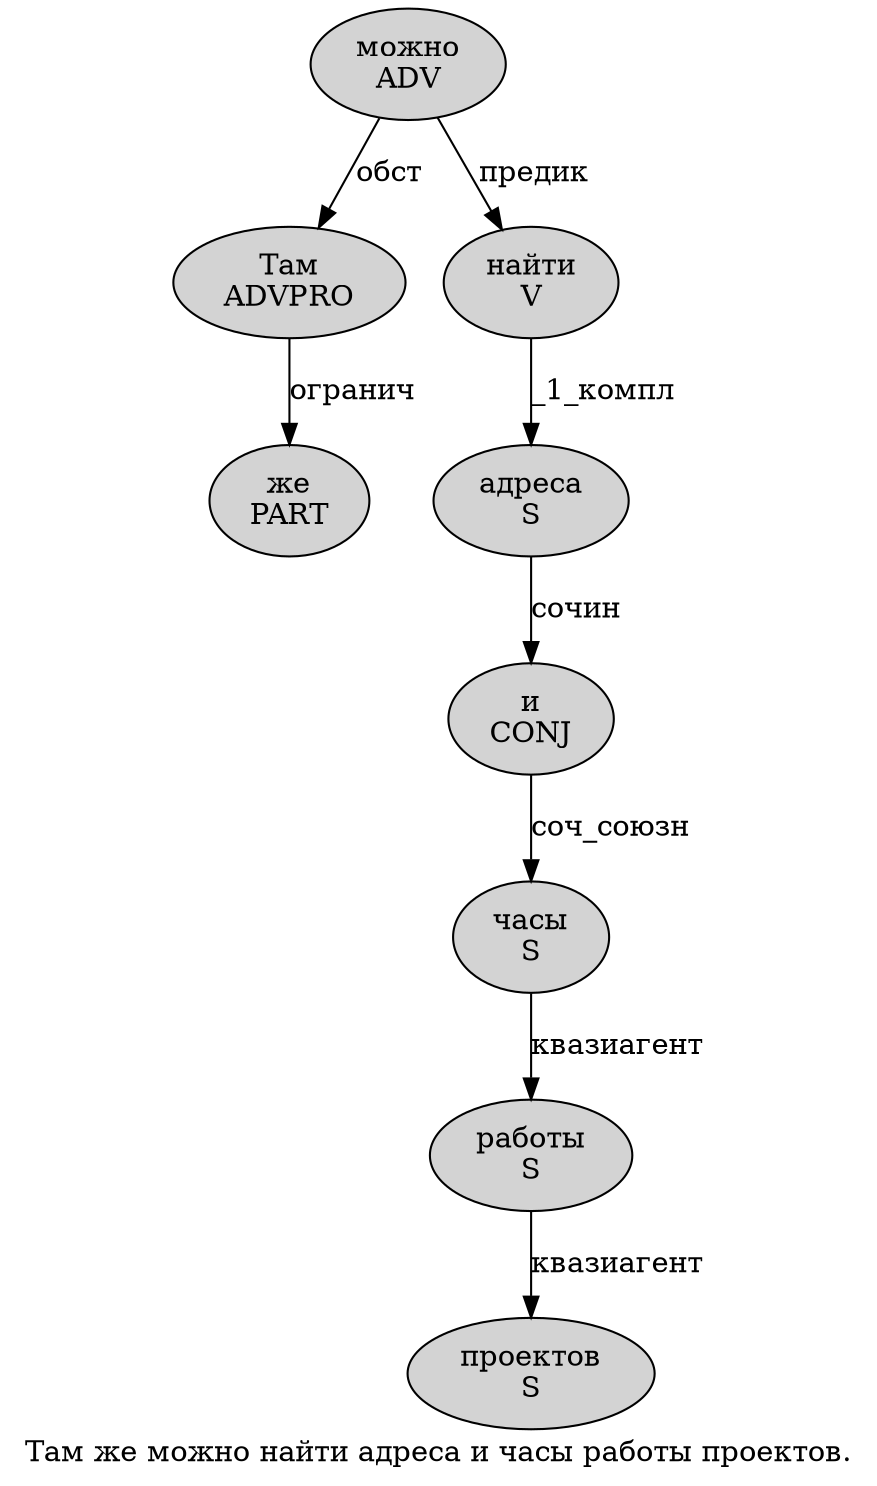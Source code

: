 digraph SENTENCE_465 {
	graph [label="Там же можно найти адреса и часы работы проектов."]
	node [style=filled]
		0 [label="Там
ADVPRO" color="" fillcolor=lightgray penwidth=1 shape=ellipse]
		1 [label="же
PART" color="" fillcolor=lightgray penwidth=1 shape=ellipse]
		2 [label="можно
ADV" color="" fillcolor=lightgray penwidth=1 shape=ellipse]
		3 [label="найти
V" color="" fillcolor=lightgray penwidth=1 shape=ellipse]
		4 [label="адреса
S" color="" fillcolor=lightgray penwidth=1 shape=ellipse]
		5 [label="и
CONJ" color="" fillcolor=lightgray penwidth=1 shape=ellipse]
		6 [label="часы
S" color="" fillcolor=lightgray penwidth=1 shape=ellipse]
		7 [label="работы
S" color="" fillcolor=lightgray penwidth=1 shape=ellipse]
		8 [label="проектов
S" color="" fillcolor=lightgray penwidth=1 shape=ellipse]
			7 -> 8 [label="квазиагент"]
			2 -> 0 [label="обст"]
			2 -> 3 [label="предик"]
			5 -> 6 [label="соч_союзн"]
			3 -> 4 [label="_1_компл"]
			6 -> 7 [label="квазиагент"]
			4 -> 5 [label="сочин"]
			0 -> 1 [label="огранич"]
}